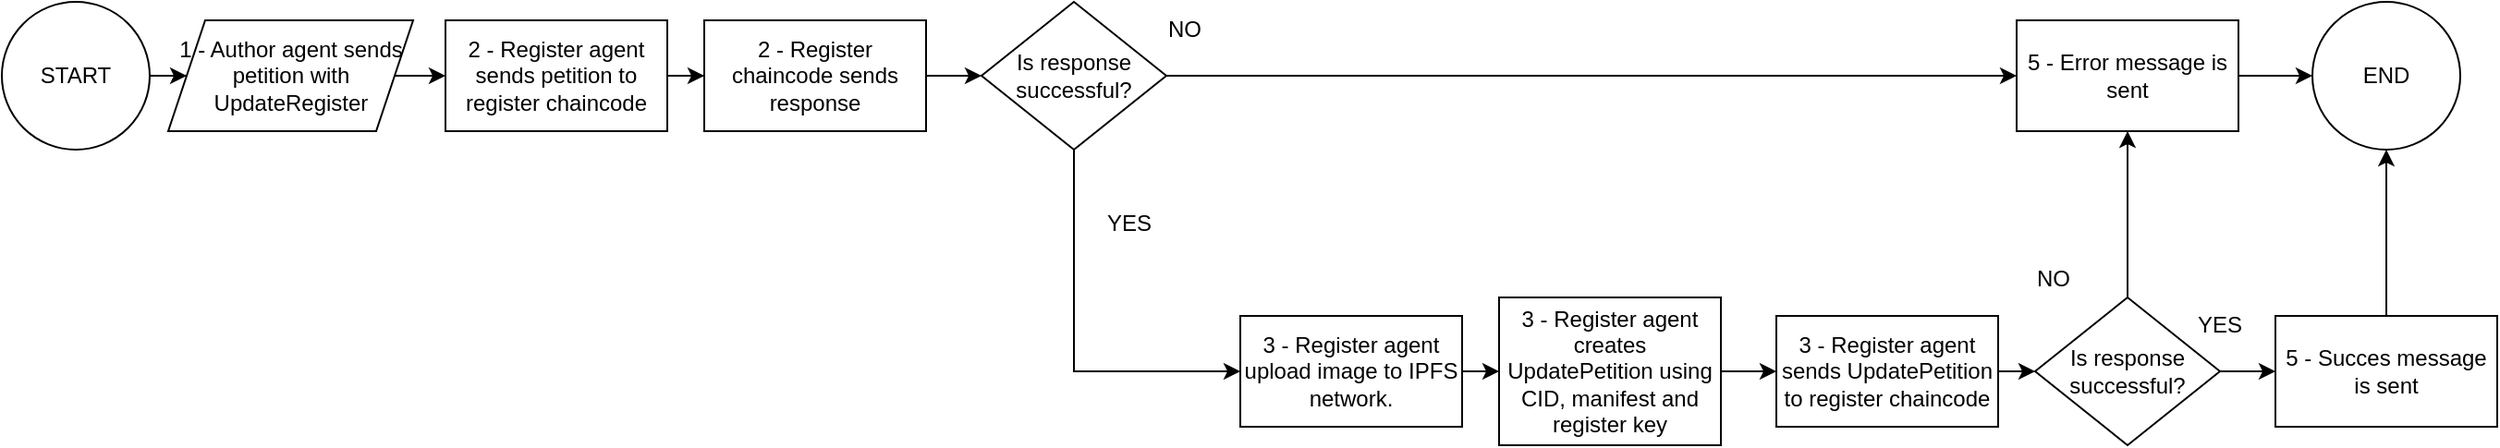 <mxfile version="20.8.5" type="device"><diagram id="qTj_2lnPYw0TuUJodjDH" name="Página-1"><mxGraphModel dx="1222" dy="1051" grid="1" gridSize="10" guides="1" tooltips="1" connect="1" arrows="1" fold="1" page="1" pageScale="1" pageWidth="1169" pageHeight="827" math="0" shadow="0"><root><mxCell id="0"/><mxCell id="1" parent="0"/><mxCell id="BZ1KU8LNCJj4OqcyOwoE-4" style="edgeStyle=orthogonalEdgeStyle;rounded=0;orthogonalLoop=1;jettySize=auto;html=1;exitX=1;exitY=0.5;exitDx=0;exitDy=0;" parent="1" source="BZ1KU8LNCJj4OqcyOwoE-2" target="BZ1KU8LNCJj4OqcyOwoE-3" edge="1"><mxGeometry relative="1" as="geometry"/></mxCell><mxCell id="BZ1KU8LNCJj4OqcyOwoE-2" value="START" style="ellipse;whiteSpace=wrap;html=1;aspect=fixed;" parent="1" vertex="1"><mxGeometry x="220" y="110" width="80" height="80" as="geometry"/></mxCell><mxCell id="BZ1KU8LNCJj4OqcyOwoE-6" style="edgeStyle=orthogonalEdgeStyle;rounded=0;orthogonalLoop=1;jettySize=auto;html=1;exitX=1;exitY=0.5;exitDx=0;exitDy=0;entryX=0;entryY=0.5;entryDx=0;entryDy=0;" parent="1" source="BZ1KU8LNCJj4OqcyOwoE-3" target="BZ1KU8LNCJj4OqcyOwoE-5" edge="1"><mxGeometry relative="1" as="geometry"/></mxCell><mxCell id="BZ1KU8LNCJj4OqcyOwoE-3" value="&lt;div&gt;1 - Author agent sends petition with UpdateRegister&lt;br&gt;&lt;/div&gt;" style="shape=parallelogram;perimeter=parallelogramPerimeter;whiteSpace=wrap;html=1;fixedSize=1;" parent="1" vertex="1"><mxGeometry x="310" y="120" width="132.5" height="60" as="geometry"/></mxCell><mxCell id="BZ1KU8LNCJj4OqcyOwoE-8" style="edgeStyle=orthogonalEdgeStyle;rounded=0;orthogonalLoop=1;jettySize=auto;html=1;exitX=1;exitY=0.5;exitDx=0;exitDy=0;" parent="1" source="BZ1KU8LNCJj4OqcyOwoE-5" target="BZ1KU8LNCJj4OqcyOwoE-7" edge="1"><mxGeometry relative="1" as="geometry"/></mxCell><mxCell id="BZ1KU8LNCJj4OqcyOwoE-5" value="2 - Register agent sends petition to register chaincode" style="rounded=0;whiteSpace=wrap;html=1;" parent="1" vertex="1"><mxGeometry x="460" y="120" width="120" height="60" as="geometry"/></mxCell><mxCell id="BZ1KU8LNCJj4OqcyOwoE-10" style="edgeStyle=orthogonalEdgeStyle;rounded=0;orthogonalLoop=1;jettySize=auto;html=1;exitX=1;exitY=0.5;exitDx=0;exitDy=0;entryX=0;entryY=0.5;entryDx=0;entryDy=0;" parent="1" source="BZ1KU8LNCJj4OqcyOwoE-7" target="BZ1KU8LNCJj4OqcyOwoE-9" edge="1"><mxGeometry relative="1" as="geometry"/></mxCell><mxCell id="BZ1KU8LNCJj4OqcyOwoE-7" value="2 - Register chaincode sends response" style="rounded=0;whiteSpace=wrap;html=1;" parent="1" vertex="1"><mxGeometry x="600" y="120" width="120" height="60" as="geometry"/></mxCell><mxCell id="BZ1KU8LNCJj4OqcyOwoE-14" style="edgeStyle=orthogonalEdgeStyle;rounded=0;orthogonalLoop=1;jettySize=auto;html=1;exitX=1;exitY=0.5;exitDx=0;exitDy=0;" parent="1" source="BZ1KU8LNCJj4OqcyOwoE-9" target="BZ1KU8LNCJj4OqcyOwoE-11" edge="1"><mxGeometry relative="1" as="geometry"/></mxCell><mxCell id="BZ1KU8LNCJj4OqcyOwoE-15" style="edgeStyle=orthogonalEdgeStyle;rounded=0;orthogonalLoop=1;jettySize=auto;html=1;exitX=0.5;exitY=1;exitDx=0;exitDy=0;entryX=0;entryY=0.5;entryDx=0;entryDy=0;" parent="1" source="BZ1KU8LNCJj4OqcyOwoE-9" target="BZ1KU8LNCJj4OqcyOwoE-13" edge="1"><mxGeometry relative="1" as="geometry"><mxPoint x="800" y="280" as="targetPoint"/></mxGeometry></mxCell><mxCell id="BZ1KU8LNCJj4OqcyOwoE-9" value="Is response successful?" style="rhombus;whiteSpace=wrap;html=1;" parent="1" vertex="1"><mxGeometry x="750" y="110" width="100" height="80" as="geometry"/></mxCell><mxCell id="BZ1KU8LNCJj4OqcyOwoE-18" style="edgeStyle=orthogonalEdgeStyle;rounded=0;orthogonalLoop=1;jettySize=auto;html=1;exitX=1;exitY=0.5;exitDx=0;exitDy=0;entryX=0;entryY=0.5;entryDx=0;entryDy=0;" parent="1" source="BZ1KU8LNCJj4OqcyOwoE-11" target="BZ1KU8LNCJj4OqcyOwoE-17" edge="1"><mxGeometry relative="1" as="geometry"><mxPoint x="1120" y="190" as="targetPoint"/></mxGeometry></mxCell><mxCell id="BZ1KU8LNCJj4OqcyOwoE-11" value="5 - Error message is sent" style="rounded=0;whiteSpace=wrap;html=1;" parent="1" vertex="1"><mxGeometry x="1310" y="120" width="120" height="60" as="geometry"/></mxCell><mxCell id="eRCtBOKE4Mqv5NJQXYR9-4" style="edgeStyle=orthogonalEdgeStyle;rounded=0;orthogonalLoop=1;jettySize=auto;html=1;exitX=1;exitY=0.5;exitDx=0;exitDy=0;entryX=0;entryY=0.5;entryDx=0;entryDy=0;" edge="1" parent="1" source="BZ1KU8LNCJj4OqcyOwoE-13" target="eRCtBOKE4Mqv5NJQXYR9-3"><mxGeometry relative="1" as="geometry"/></mxCell><mxCell id="BZ1KU8LNCJj4OqcyOwoE-13" value="3 - Register agent upload image to IPFS network. " style="rounded=0;whiteSpace=wrap;html=1;" parent="1" vertex="1"><mxGeometry x="890" y="280" width="120" height="60" as="geometry"/></mxCell><mxCell id="BZ1KU8LNCJj4OqcyOwoE-17" value="END" style="ellipse;whiteSpace=wrap;html=1;aspect=fixed;" parent="1" vertex="1"><mxGeometry x="1470" y="110" width="80" height="80" as="geometry"/></mxCell><mxCell id="eRCtBOKE4Mqv5NJQXYR9-1" value="NO" style="text;html=1;strokeColor=none;fillColor=none;align=center;verticalAlign=middle;whiteSpace=wrap;rounded=0;" vertex="1" parent="1"><mxGeometry x="830" y="110" width="60" height="30" as="geometry"/></mxCell><mxCell id="eRCtBOKE4Mqv5NJQXYR9-2" value="YES" style="text;html=1;strokeColor=none;fillColor=none;align=center;verticalAlign=middle;whiteSpace=wrap;rounded=0;" vertex="1" parent="1"><mxGeometry x="800" y="215" width="60" height="30" as="geometry"/></mxCell><mxCell id="eRCtBOKE4Mqv5NJQXYR9-6" style="edgeStyle=orthogonalEdgeStyle;rounded=0;orthogonalLoop=1;jettySize=auto;html=1;exitX=1;exitY=0.5;exitDx=0;exitDy=0;entryX=0;entryY=0.5;entryDx=0;entryDy=0;" edge="1" parent="1" source="eRCtBOKE4Mqv5NJQXYR9-3" target="eRCtBOKE4Mqv5NJQXYR9-5"><mxGeometry relative="1" as="geometry"/></mxCell><mxCell id="eRCtBOKE4Mqv5NJQXYR9-3" value="3 - Register agent creates UpdatePetition using CID, manifest and register key" style="rounded=0;whiteSpace=wrap;html=1;" vertex="1" parent="1"><mxGeometry x="1030" y="270" width="120" height="80" as="geometry"/></mxCell><mxCell id="eRCtBOKE4Mqv5NJQXYR9-14" style="edgeStyle=orthogonalEdgeStyle;rounded=0;orthogonalLoop=1;jettySize=auto;html=1;exitX=1;exitY=0.5;exitDx=0;exitDy=0;entryX=0;entryY=0.5;entryDx=0;entryDy=0;" edge="1" parent="1" source="eRCtBOKE4Mqv5NJQXYR9-5" target="eRCtBOKE4Mqv5NJQXYR9-9"><mxGeometry relative="1" as="geometry"/></mxCell><mxCell id="eRCtBOKE4Mqv5NJQXYR9-5" value="3 - Register agent sends UpdatePetition to register chaincode" style="rounded=0;whiteSpace=wrap;html=1;" vertex="1" parent="1"><mxGeometry x="1180" y="280" width="120" height="60" as="geometry"/></mxCell><mxCell id="eRCtBOKE4Mqv5NJQXYR9-7" style="edgeStyle=orthogonalEdgeStyle;rounded=0;orthogonalLoop=1;jettySize=auto;html=1;exitX=0.5;exitY=0;exitDx=0;exitDy=0;entryX=0.5;entryY=1;entryDx=0;entryDy=0;" edge="1" parent="1" source="eRCtBOKE4Mqv5NJQXYR9-9" target="BZ1KU8LNCJj4OqcyOwoE-11"><mxGeometry relative="1" as="geometry"/></mxCell><mxCell id="eRCtBOKE4Mqv5NJQXYR9-8" style="edgeStyle=orthogonalEdgeStyle;rounded=0;orthogonalLoop=1;jettySize=auto;html=1;exitX=1;exitY=0.5;exitDx=0;exitDy=0;entryX=0;entryY=0.5;entryDx=0;entryDy=0;" edge="1" parent="1" source="eRCtBOKE4Mqv5NJQXYR9-9" target="eRCtBOKE4Mqv5NJQXYR9-10"><mxGeometry relative="1" as="geometry"><mxPoint x="1460" y="470" as="targetPoint"/></mxGeometry></mxCell><mxCell id="eRCtBOKE4Mqv5NJQXYR9-9" value="Is response successful?" style="rhombus;whiteSpace=wrap;html=1;" vertex="1" parent="1"><mxGeometry x="1320" y="270" width="100" height="80" as="geometry"/></mxCell><mxCell id="eRCtBOKE4Mqv5NJQXYR9-15" style="edgeStyle=orthogonalEdgeStyle;rounded=0;orthogonalLoop=1;jettySize=auto;html=1;exitX=0.5;exitY=0;exitDx=0;exitDy=0;entryX=0.5;entryY=1;entryDx=0;entryDy=0;" edge="1" parent="1" source="eRCtBOKE4Mqv5NJQXYR9-10" target="BZ1KU8LNCJj4OqcyOwoE-17"><mxGeometry relative="1" as="geometry"/></mxCell><mxCell id="eRCtBOKE4Mqv5NJQXYR9-10" value="5 - Succes message is sent" style="rounded=0;whiteSpace=wrap;html=1;" vertex="1" parent="1"><mxGeometry x="1450" y="280" width="120" height="60" as="geometry"/></mxCell><mxCell id="eRCtBOKE4Mqv5NJQXYR9-12" value="NO" style="text;html=1;strokeColor=none;fillColor=none;align=center;verticalAlign=middle;whiteSpace=wrap;rounded=0;" vertex="1" parent="1"><mxGeometry x="1300" y="245" width="60" height="30" as="geometry"/></mxCell><mxCell id="eRCtBOKE4Mqv5NJQXYR9-13" value="YES" style="text;html=1;strokeColor=none;fillColor=none;align=center;verticalAlign=middle;whiteSpace=wrap;rounded=0;" vertex="1" parent="1"><mxGeometry x="1390" y="270" width="60" height="30" as="geometry"/></mxCell></root></mxGraphModel></diagram></mxfile>